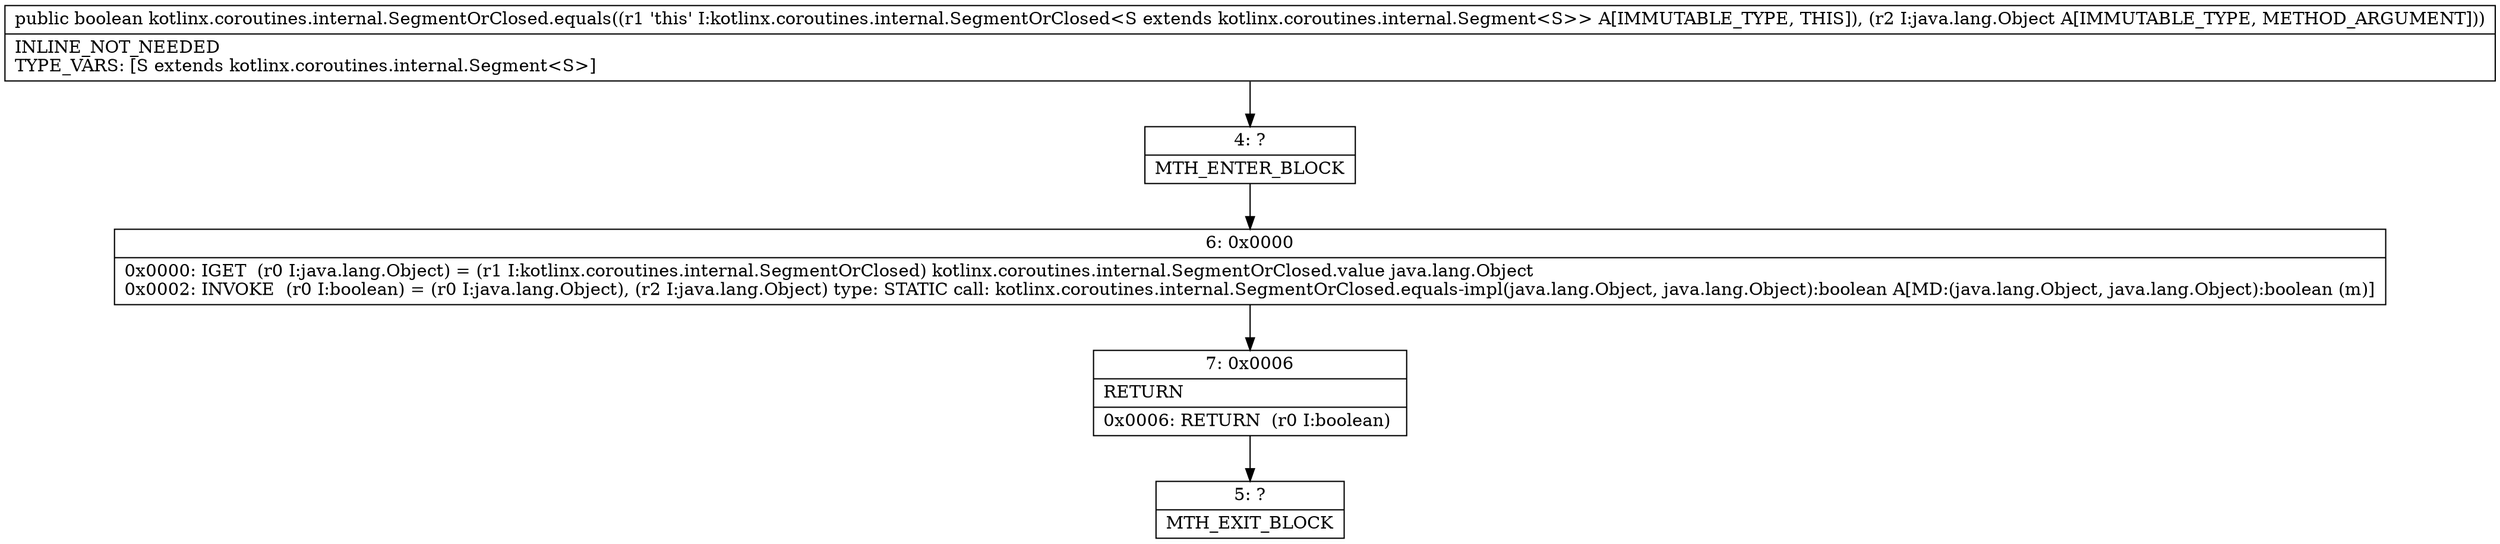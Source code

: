 digraph "CFG forkotlinx.coroutines.internal.SegmentOrClosed.equals(Ljava\/lang\/Object;)Z" {
Node_4 [shape=record,label="{4\:\ ?|MTH_ENTER_BLOCK\l}"];
Node_6 [shape=record,label="{6\:\ 0x0000|0x0000: IGET  (r0 I:java.lang.Object) = (r1 I:kotlinx.coroutines.internal.SegmentOrClosed) kotlinx.coroutines.internal.SegmentOrClosed.value java.lang.Object \l0x0002: INVOKE  (r0 I:boolean) = (r0 I:java.lang.Object), (r2 I:java.lang.Object) type: STATIC call: kotlinx.coroutines.internal.SegmentOrClosed.equals\-impl(java.lang.Object, java.lang.Object):boolean A[MD:(java.lang.Object, java.lang.Object):boolean (m)]\l}"];
Node_7 [shape=record,label="{7\:\ 0x0006|RETURN\l|0x0006: RETURN  (r0 I:boolean) \l}"];
Node_5 [shape=record,label="{5\:\ ?|MTH_EXIT_BLOCK\l}"];
MethodNode[shape=record,label="{public boolean kotlinx.coroutines.internal.SegmentOrClosed.equals((r1 'this' I:kotlinx.coroutines.internal.SegmentOrClosed\<S extends kotlinx.coroutines.internal.Segment\<S\>\> A[IMMUTABLE_TYPE, THIS]), (r2 I:java.lang.Object A[IMMUTABLE_TYPE, METHOD_ARGUMENT]))  | INLINE_NOT_NEEDED\lTYPE_VARS: [S extends kotlinx.coroutines.internal.Segment\<S\>]\l}"];
MethodNode -> Node_4;Node_4 -> Node_6;
Node_6 -> Node_7;
Node_7 -> Node_5;
}

